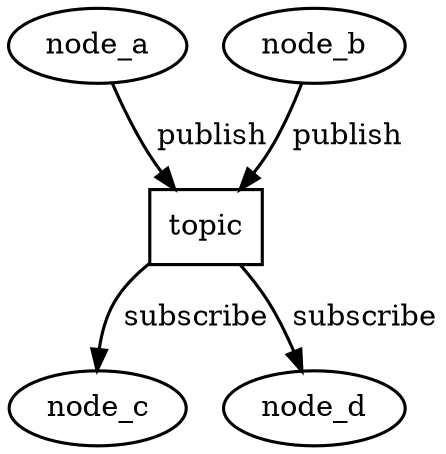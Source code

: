 digraph node_and_topic {
	edge [penwidth=1.5]
	node [penwidth=1.5]
	
	node [shape=ellipse,style=filled,fillcolor=white];
	node_a; node_b; node_c; node_d;
	node [shape=box,style=filled,fillcolor=white];
	topic;

	node_a->topic[label=" publish"];
	node_b->topic[label=" publish"];
	topic->node_c[label=" subscribe"];
	topic->node_d[label=" subscribe"];
}

